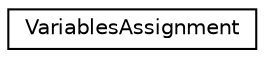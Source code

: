 digraph "Graphical Class Hierarchy"
{
 // LATEX_PDF_SIZE
  edge [fontname="Helvetica",fontsize="10",labelfontname="Helvetica",labelfontsize="10"];
  node [fontname="Helvetica",fontsize="10",shape=record];
  rankdir="LR";
  Node0 [label="VariablesAssignment",height=0.2,width=0.4,color="black", fillcolor="white", style="filled",URL="$classoperations__research_1_1sat_1_1_variables_assignment.html",tooltip=" "];
}
